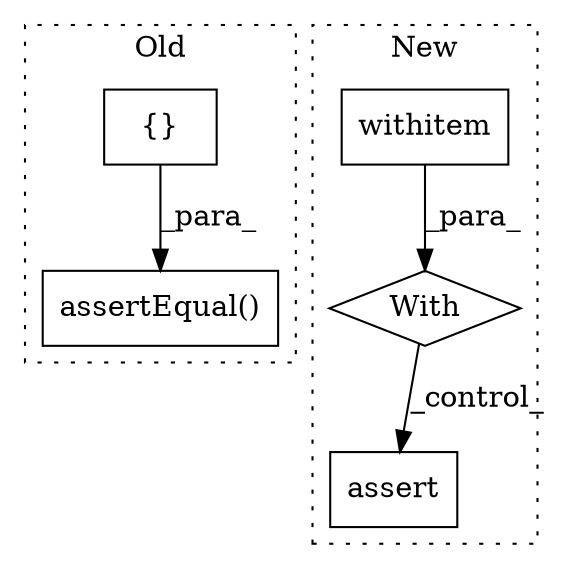 digraph G {
subgraph cluster0 {
1 [label="assertEqual()" a="75" s="3141,3206" l="17,1" shape="box"];
5 [label="{}" a="95" s="3064,3131" l="1,1" shape="box"];
label = "Old";
style="dotted";
}
subgraph cluster1 {
2 [label="withitem" a="49" s="2576" l="5" shape="box"];
3 [label="With" a="39" s="2571,2581" l="5,78" shape="diamond"];
4 [label="assert" a="65" s="3005" l="7" shape="box"];
label = "New";
style="dotted";
}
2 -> 3 [label="_para_"];
3 -> 4 [label="_control_"];
5 -> 1 [label="_para_"];
}